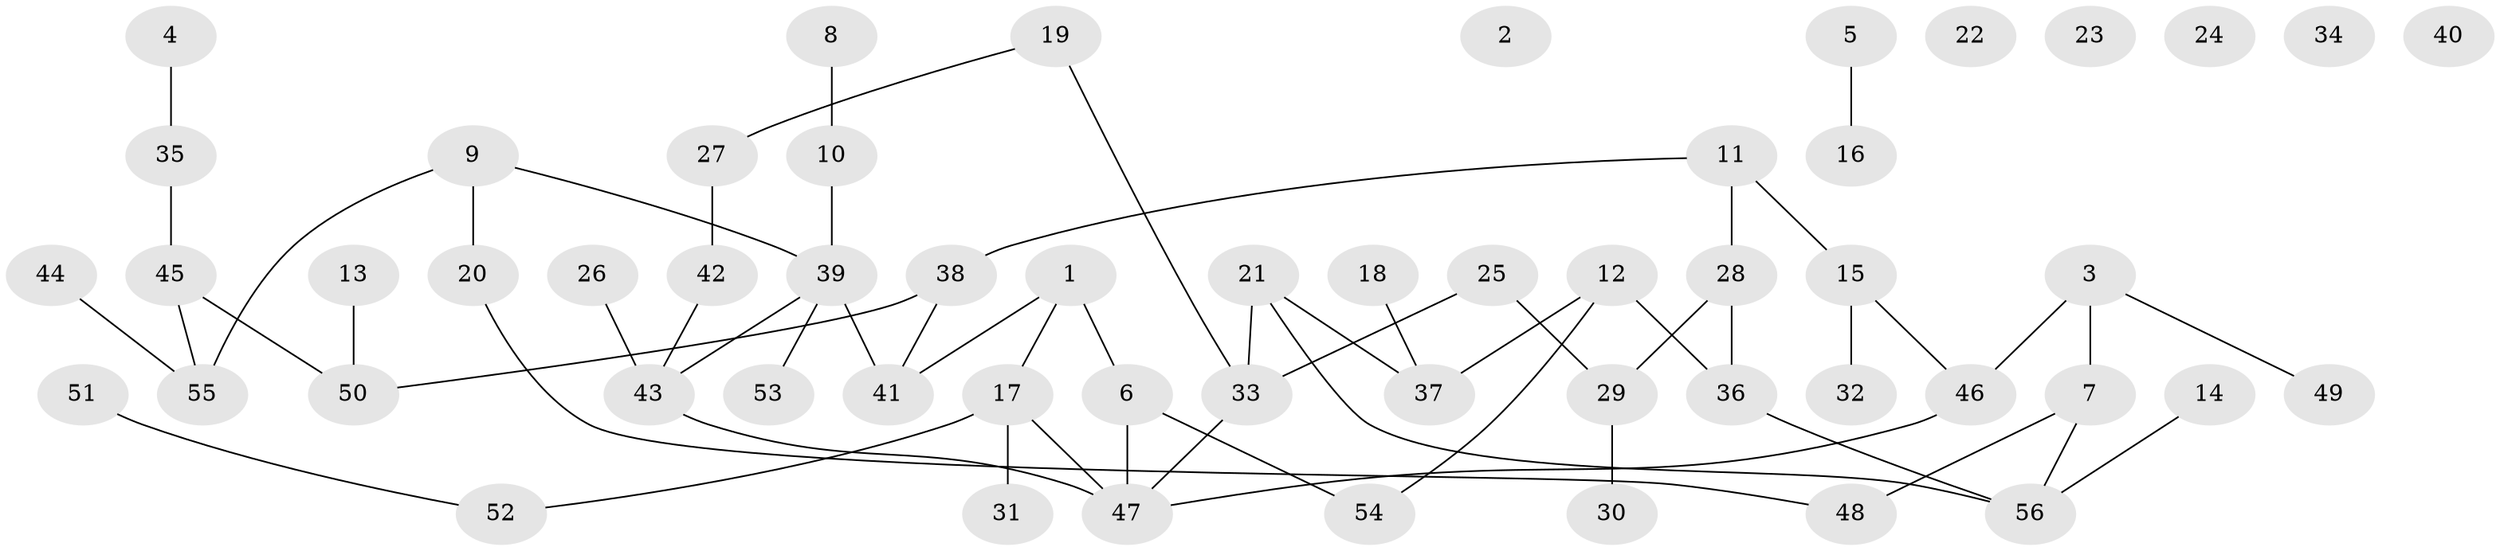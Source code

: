 // coarse degree distribution, {6: 0.05128205128205128, 0: 0.1794871794871795, 4: 0.1282051282051282, 1: 0.3076923076923077, 7: 0.02564102564102564, 5: 0.02564102564102564, 2: 0.1794871794871795, 3: 0.10256410256410256}
// Generated by graph-tools (version 1.1) at 2025/16/03/04/25 18:16:39]
// undirected, 56 vertices, 59 edges
graph export_dot {
graph [start="1"]
  node [color=gray90,style=filled];
  1;
  2;
  3;
  4;
  5;
  6;
  7;
  8;
  9;
  10;
  11;
  12;
  13;
  14;
  15;
  16;
  17;
  18;
  19;
  20;
  21;
  22;
  23;
  24;
  25;
  26;
  27;
  28;
  29;
  30;
  31;
  32;
  33;
  34;
  35;
  36;
  37;
  38;
  39;
  40;
  41;
  42;
  43;
  44;
  45;
  46;
  47;
  48;
  49;
  50;
  51;
  52;
  53;
  54;
  55;
  56;
  1 -- 6;
  1 -- 17;
  1 -- 41;
  3 -- 7;
  3 -- 46;
  3 -- 49;
  4 -- 35;
  5 -- 16;
  6 -- 47;
  6 -- 54;
  7 -- 48;
  7 -- 56;
  8 -- 10;
  9 -- 20;
  9 -- 39;
  9 -- 55;
  10 -- 39;
  11 -- 15;
  11 -- 28;
  11 -- 38;
  12 -- 36;
  12 -- 37;
  12 -- 54;
  13 -- 50;
  14 -- 56;
  15 -- 32;
  15 -- 46;
  17 -- 31;
  17 -- 47;
  17 -- 52;
  18 -- 37;
  19 -- 27;
  19 -- 33;
  20 -- 48;
  21 -- 33;
  21 -- 37;
  21 -- 56;
  25 -- 29;
  25 -- 33;
  26 -- 43;
  27 -- 42;
  28 -- 29;
  28 -- 36;
  29 -- 30;
  33 -- 47;
  35 -- 45;
  36 -- 56;
  38 -- 41;
  38 -- 50;
  39 -- 41;
  39 -- 43;
  39 -- 53;
  42 -- 43;
  43 -- 47;
  44 -- 55;
  45 -- 50;
  45 -- 55;
  46 -- 47;
  51 -- 52;
}

